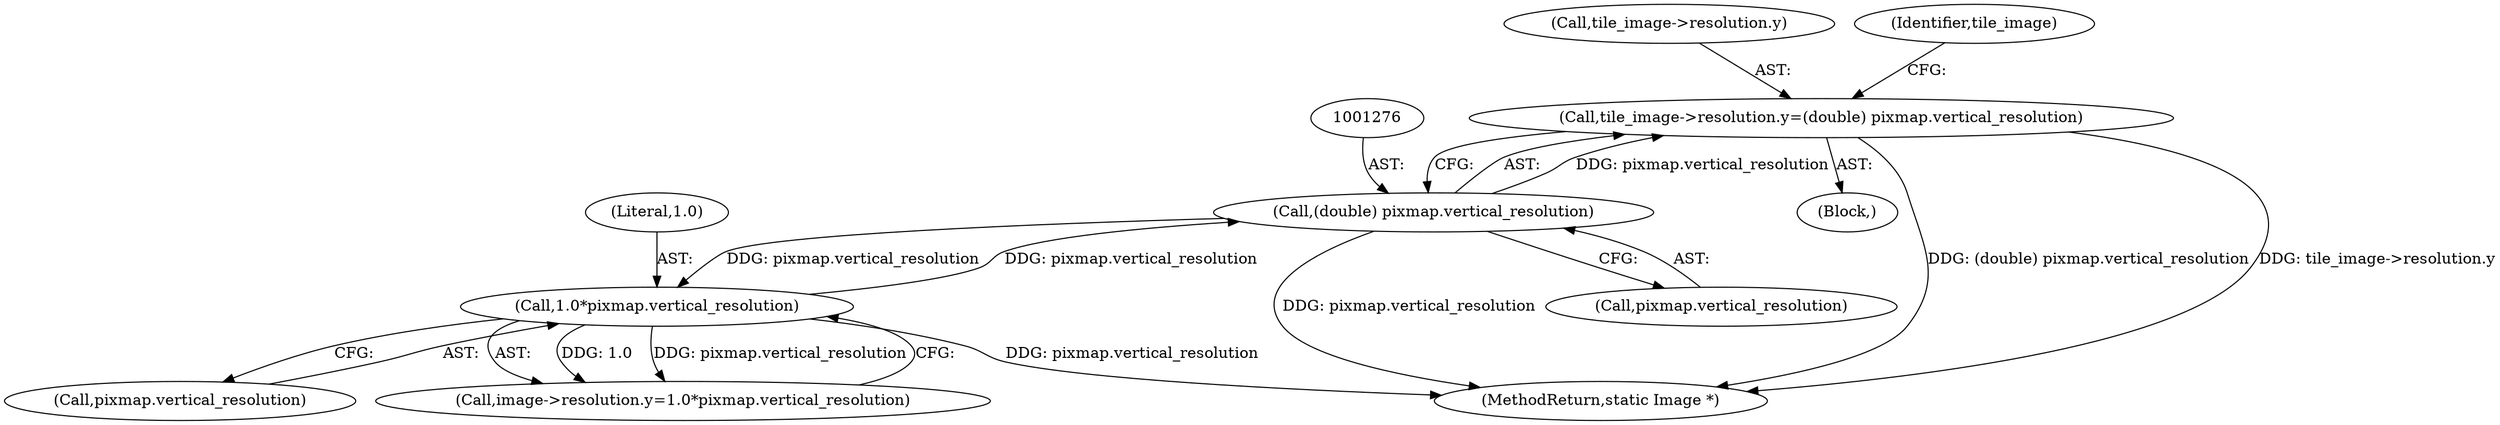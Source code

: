 digraph "0_ImageMagick_afa878a689870c28b6994ecf3bb8dbfb2b76d135@pointer" {
"1001269" [label="(Call,tile_image->resolution.y=(double) pixmap.vertical_resolution)"];
"1001275" [label="(Call,(double) pixmap.vertical_resolution)"];
"1000887" [label="(Call,1.0*pixmap.vertical_resolution)"];
"1000889" [label="(Call,pixmap.vertical_resolution)"];
"1000888" [label="(Literal,1.0)"];
"1001270" [label="(Call,tile_image->resolution.y)"];
"1001275" [label="(Call,(double) pixmap.vertical_resolution)"];
"1001226" [label="(Block,)"];
"1000887" [label="(Call,1.0*pixmap.vertical_resolution)"];
"1001269" [label="(Call,tile_image->resolution.y=(double) pixmap.vertical_resolution)"];
"1000881" [label="(Call,image->resolution.y=1.0*pixmap.vertical_resolution)"];
"1001282" [label="(Identifier,tile_image)"];
"1002647" [label="(MethodReturn,static Image *)"];
"1001277" [label="(Call,pixmap.vertical_resolution)"];
"1001269" -> "1001226"  [label="AST: "];
"1001269" -> "1001275"  [label="CFG: "];
"1001270" -> "1001269"  [label="AST: "];
"1001275" -> "1001269"  [label="AST: "];
"1001282" -> "1001269"  [label="CFG: "];
"1001269" -> "1002647"  [label="DDG: (double) pixmap.vertical_resolution"];
"1001269" -> "1002647"  [label="DDG: tile_image->resolution.y"];
"1001275" -> "1001269"  [label="DDG: pixmap.vertical_resolution"];
"1001275" -> "1001277"  [label="CFG: "];
"1001276" -> "1001275"  [label="AST: "];
"1001277" -> "1001275"  [label="AST: "];
"1001275" -> "1002647"  [label="DDG: pixmap.vertical_resolution"];
"1001275" -> "1000887"  [label="DDG: pixmap.vertical_resolution"];
"1000887" -> "1001275"  [label="DDG: pixmap.vertical_resolution"];
"1000887" -> "1000881"  [label="AST: "];
"1000887" -> "1000889"  [label="CFG: "];
"1000888" -> "1000887"  [label="AST: "];
"1000889" -> "1000887"  [label="AST: "];
"1000881" -> "1000887"  [label="CFG: "];
"1000887" -> "1002647"  [label="DDG: pixmap.vertical_resolution"];
"1000887" -> "1000881"  [label="DDG: 1.0"];
"1000887" -> "1000881"  [label="DDG: pixmap.vertical_resolution"];
}
